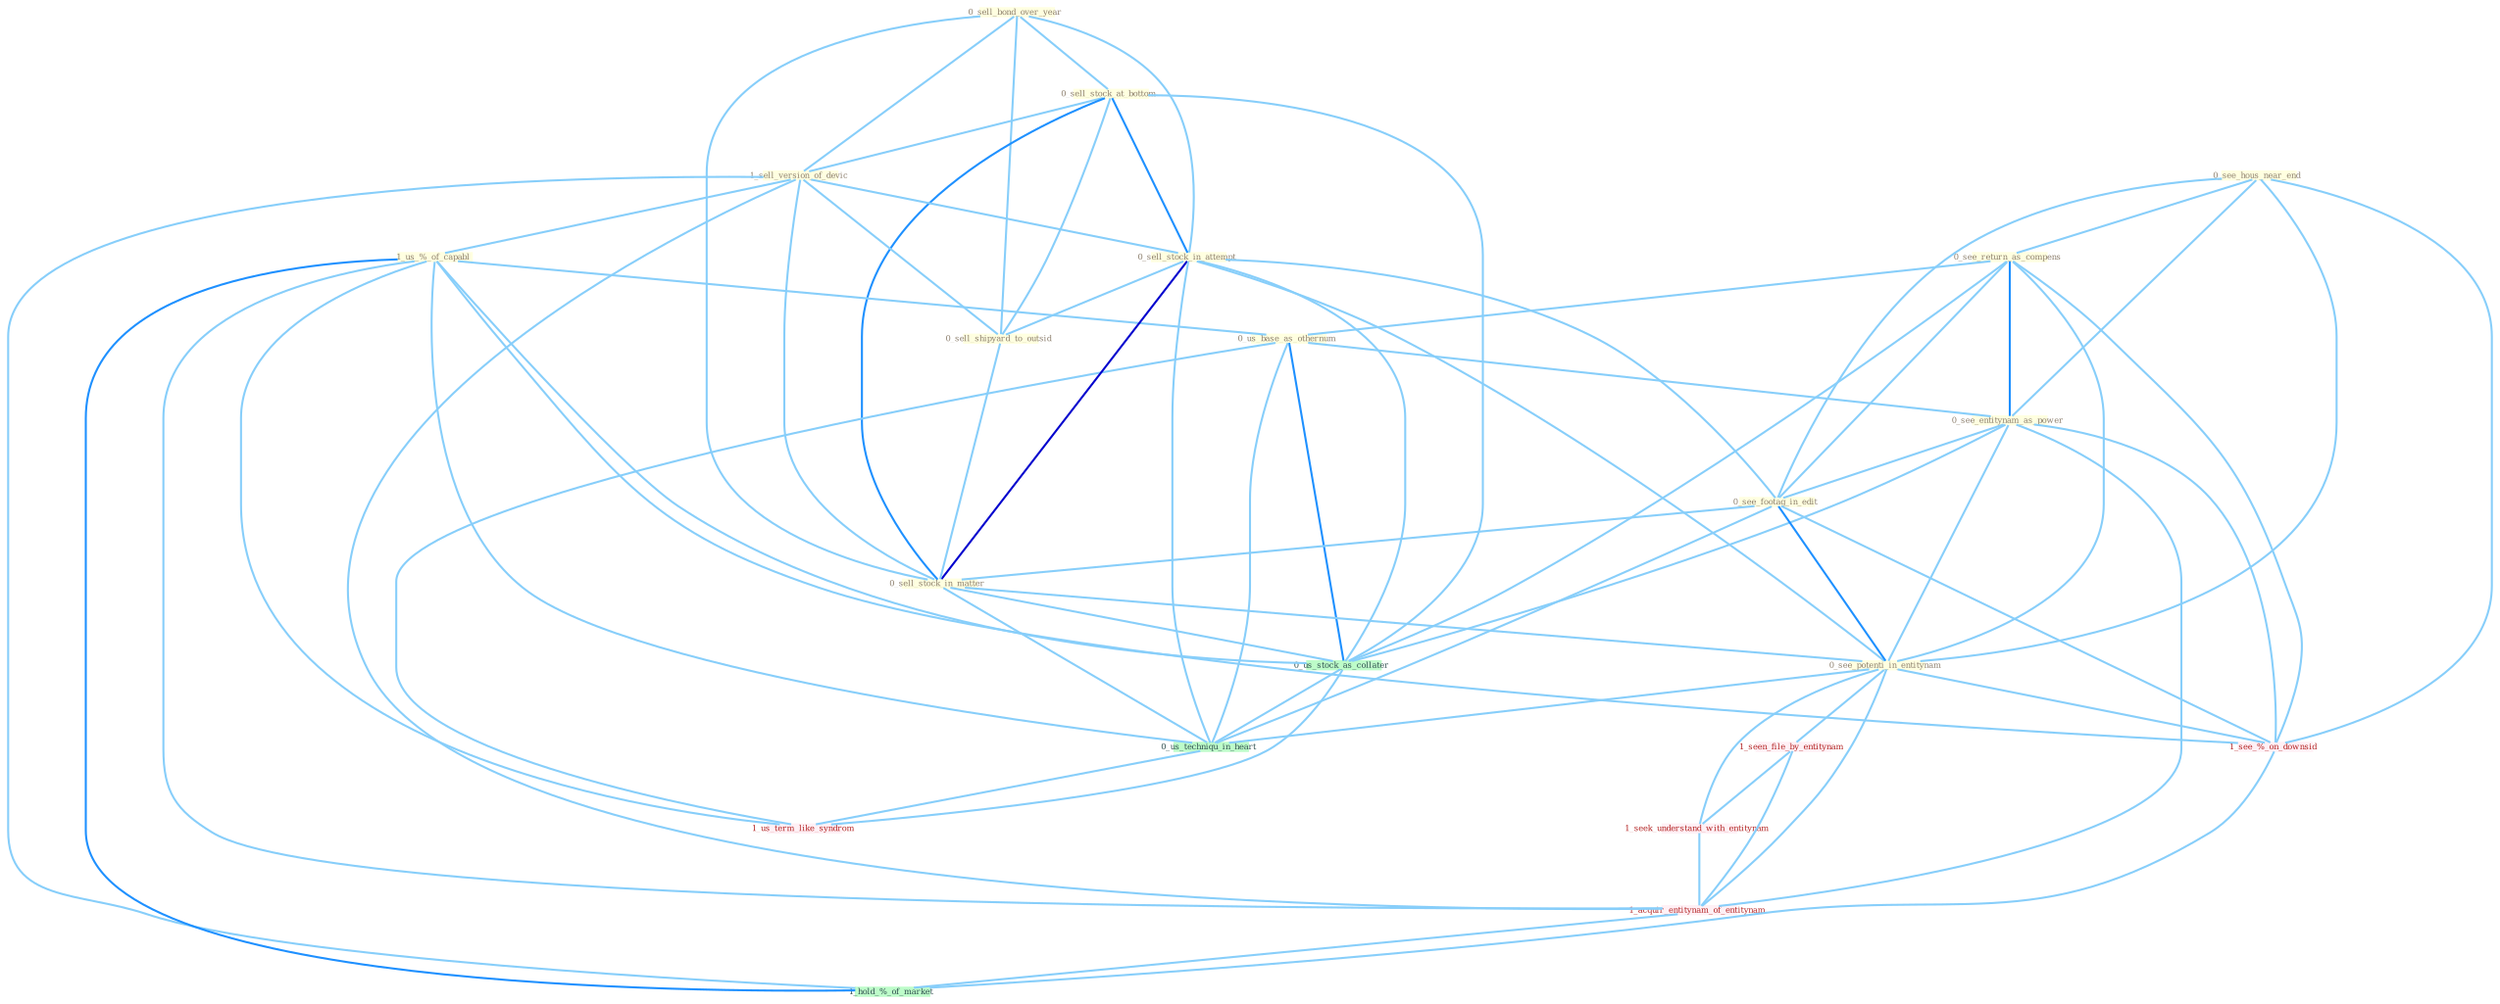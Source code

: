 Graph G{ 
    node
    [shape=polygon,style=filled,width=.5,height=.06,color="#BDFCC9",fixedsize=true,fontsize=4,
    fontcolor="#2f4f4f"];
    {node
    [color="#ffffe0", fontcolor="#8b7d6b"] "0_sell_bond_over_year " "0_see_hous_near_end " "0_sell_stock_at_bottom " "1_sell_version_of_devic " "0_see_return_as_compens " "1_us_%_of_capabl " "0_us_base_as_othernum " "0_see_entitynam_as_power " "0_sell_stock_in_attempt " "0_see_footag_in_edit " "0_sell_shipyard_to_outsid " "0_sell_stock_in_matter " "0_see_potenti_in_entitynam "}
{node [color="#fff0f5", fontcolor="#b22222"] "1_seen_file_by_entitynam " "1_seek_understand_with_entitynam " "1_acquir_entitynam_of_entitynam " "1_see_%_on_downsid " "1_us_term_like_syndrom "}
edge [color="#B0E2FF"];

	"0_sell_bond_over_year " -- "0_sell_stock_at_bottom " [w="1", color="#87cefa" ];
	"0_sell_bond_over_year " -- "1_sell_version_of_devic " [w="1", color="#87cefa" ];
	"0_sell_bond_over_year " -- "0_sell_stock_in_attempt " [w="1", color="#87cefa" ];
	"0_sell_bond_over_year " -- "0_sell_shipyard_to_outsid " [w="1", color="#87cefa" ];
	"0_sell_bond_over_year " -- "0_sell_stock_in_matter " [w="1", color="#87cefa" ];
	"0_see_hous_near_end " -- "0_see_return_as_compens " [w="1", color="#87cefa" ];
	"0_see_hous_near_end " -- "0_see_entitynam_as_power " [w="1", color="#87cefa" ];
	"0_see_hous_near_end " -- "0_see_footag_in_edit " [w="1", color="#87cefa" ];
	"0_see_hous_near_end " -- "0_see_potenti_in_entitynam " [w="1", color="#87cefa" ];
	"0_see_hous_near_end " -- "1_see_%_on_downsid " [w="1", color="#87cefa" ];
	"0_sell_stock_at_bottom " -- "1_sell_version_of_devic " [w="1", color="#87cefa" ];
	"0_sell_stock_at_bottom " -- "0_sell_stock_in_attempt " [w="2", color="#1e90ff" , len=0.8];
	"0_sell_stock_at_bottom " -- "0_sell_shipyard_to_outsid " [w="1", color="#87cefa" ];
	"0_sell_stock_at_bottom " -- "0_sell_stock_in_matter " [w="2", color="#1e90ff" , len=0.8];
	"0_sell_stock_at_bottom " -- "0_us_stock_as_collater " [w="1", color="#87cefa" ];
	"1_sell_version_of_devic " -- "1_us_%_of_capabl " [w="1", color="#87cefa" ];
	"1_sell_version_of_devic " -- "0_sell_stock_in_attempt " [w="1", color="#87cefa" ];
	"1_sell_version_of_devic " -- "0_sell_shipyard_to_outsid " [w="1", color="#87cefa" ];
	"1_sell_version_of_devic " -- "0_sell_stock_in_matter " [w="1", color="#87cefa" ];
	"1_sell_version_of_devic " -- "1_acquir_entitynam_of_entitynam " [w="1", color="#87cefa" ];
	"1_sell_version_of_devic " -- "1_hold_%_of_market " [w="1", color="#87cefa" ];
	"0_see_return_as_compens " -- "0_us_base_as_othernum " [w="1", color="#87cefa" ];
	"0_see_return_as_compens " -- "0_see_entitynam_as_power " [w="2", color="#1e90ff" , len=0.8];
	"0_see_return_as_compens " -- "0_see_footag_in_edit " [w="1", color="#87cefa" ];
	"0_see_return_as_compens " -- "0_see_potenti_in_entitynam " [w="1", color="#87cefa" ];
	"0_see_return_as_compens " -- "0_us_stock_as_collater " [w="1", color="#87cefa" ];
	"0_see_return_as_compens " -- "1_see_%_on_downsid " [w="1", color="#87cefa" ];
	"1_us_%_of_capabl " -- "0_us_base_as_othernum " [w="1", color="#87cefa" ];
	"1_us_%_of_capabl " -- "0_us_stock_as_collater " [w="1", color="#87cefa" ];
	"1_us_%_of_capabl " -- "1_acquir_entitynam_of_entitynam " [w="1", color="#87cefa" ];
	"1_us_%_of_capabl " -- "0_us_techniqu_in_heart " [w="1", color="#87cefa" ];
	"1_us_%_of_capabl " -- "1_see_%_on_downsid " [w="1", color="#87cefa" ];
	"1_us_%_of_capabl " -- "1_us_term_like_syndrom " [w="1", color="#87cefa" ];
	"1_us_%_of_capabl " -- "1_hold_%_of_market " [w="2", color="#1e90ff" , len=0.8];
	"0_us_base_as_othernum " -- "0_see_entitynam_as_power " [w="1", color="#87cefa" ];
	"0_us_base_as_othernum " -- "0_us_stock_as_collater " [w="2", color="#1e90ff" , len=0.8];
	"0_us_base_as_othernum " -- "0_us_techniqu_in_heart " [w="1", color="#87cefa" ];
	"0_us_base_as_othernum " -- "1_us_term_like_syndrom " [w="1", color="#87cefa" ];
	"0_see_entitynam_as_power " -- "0_see_footag_in_edit " [w="1", color="#87cefa" ];
	"0_see_entitynam_as_power " -- "0_see_potenti_in_entitynam " [w="1", color="#87cefa" ];
	"0_see_entitynam_as_power " -- "0_us_stock_as_collater " [w="1", color="#87cefa" ];
	"0_see_entitynam_as_power " -- "1_acquir_entitynam_of_entitynam " [w="1", color="#87cefa" ];
	"0_see_entitynam_as_power " -- "1_see_%_on_downsid " [w="1", color="#87cefa" ];
	"0_sell_stock_in_attempt " -- "0_see_footag_in_edit " [w="1", color="#87cefa" ];
	"0_sell_stock_in_attempt " -- "0_sell_shipyard_to_outsid " [w="1", color="#87cefa" ];
	"0_sell_stock_in_attempt " -- "0_sell_stock_in_matter " [w="3", color="#0000cd" , len=0.6];
	"0_sell_stock_in_attempt " -- "0_see_potenti_in_entitynam " [w="1", color="#87cefa" ];
	"0_sell_stock_in_attempt " -- "0_us_stock_as_collater " [w="1", color="#87cefa" ];
	"0_sell_stock_in_attempt " -- "0_us_techniqu_in_heart " [w="1", color="#87cefa" ];
	"0_see_footag_in_edit " -- "0_sell_stock_in_matter " [w="1", color="#87cefa" ];
	"0_see_footag_in_edit " -- "0_see_potenti_in_entitynam " [w="2", color="#1e90ff" , len=0.8];
	"0_see_footag_in_edit " -- "0_us_techniqu_in_heart " [w="1", color="#87cefa" ];
	"0_see_footag_in_edit " -- "1_see_%_on_downsid " [w="1", color="#87cefa" ];
	"0_sell_shipyard_to_outsid " -- "0_sell_stock_in_matter " [w="1", color="#87cefa" ];
	"0_sell_stock_in_matter " -- "0_see_potenti_in_entitynam " [w="1", color="#87cefa" ];
	"0_sell_stock_in_matter " -- "0_us_stock_as_collater " [w="1", color="#87cefa" ];
	"0_sell_stock_in_matter " -- "0_us_techniqu_in_heart " [w="1", color="#87cefa" ];
	"0_see_potenti_in_entitynam " -- "1_seen_file_by_entitynam " [w="1", color="#87cefa" ];
	"0_see_potenti_in_entitynam " -- "1_seek_understand_with_entitynam " [w="1", color="#87cefa" ];
	"0_see_potenti_in_entitynam " -- "1_acquir_entitynam_of_entitynam " [w="1", color="#87cefa" ];
	"0_see_potenti_in_entitynam " -- "0_us_techniqu_in_heart " [w="1", color="#87cefa" ];
	"0_see_potenti_in_entitynam " -- "1_see_%_on_downsid " [w="1", color="#87cefa" ];
	"1_seen_file_by_entitynam " -- "1_seek_understand_with_entitynam " [w="1", color="#87cefa" ];
	"1_seen_file_by_entitynam " -- "1_acquir_entitynam_of_entitynam " [w="1", color="#87cefa" ];
	"0_us_stock_as_collater " -- "0_us_techniqu_in_heart " [w="1", color="#87cefa" ];
	"0_us_stock_as_collater " -- "1_us_term_like_syndrom " [w="1", color="#87cefa" ];
	"1_seek_understand_with_entitynam " -- "1_acquir_entitynam_of_entitynam " [w="1", color="#87cefa" ];
	"1_acquir_entitynam_of_entitynam " -- "1_hold_%_of_market " [w="1", color="#87cefa" ];
	"0_us_techniqu_in_heart " -- "1_us_term_like_syndrom " [w="1", color="#87cefa" ];
	"1_see_%_on_downsid " -- "1_hold_%_of_market " [w="1", color="#87cefa" ];
}
